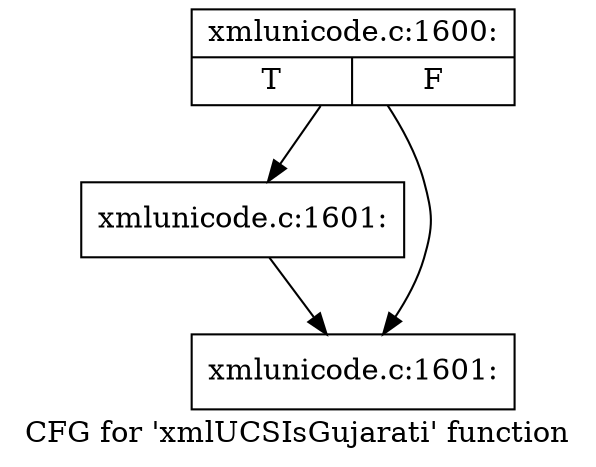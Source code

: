 digraph "CFG for 'xmlUCSIsGujarati' function" {
	label="CFG for 'xmlUCSIsGujarati' function";

	Node0x4e03ad0 [shape=record,label="{xmlunicode.c:1600:|{<s0>T|<s1>F}}"];
	Node0x4e03ad0 -> Node0x4e037c0;
	Node0x4e03ad0 -> Node0x4e23300;
	Node0x4e037c0 [shape=record,label="{xmlunicode.c:1601:}"];
	Node0x4e037c0 -> Node0x4e23300;
	Node0x4e23300 [shape=record,label="{xmlunicode.c:1601:}"];
}
